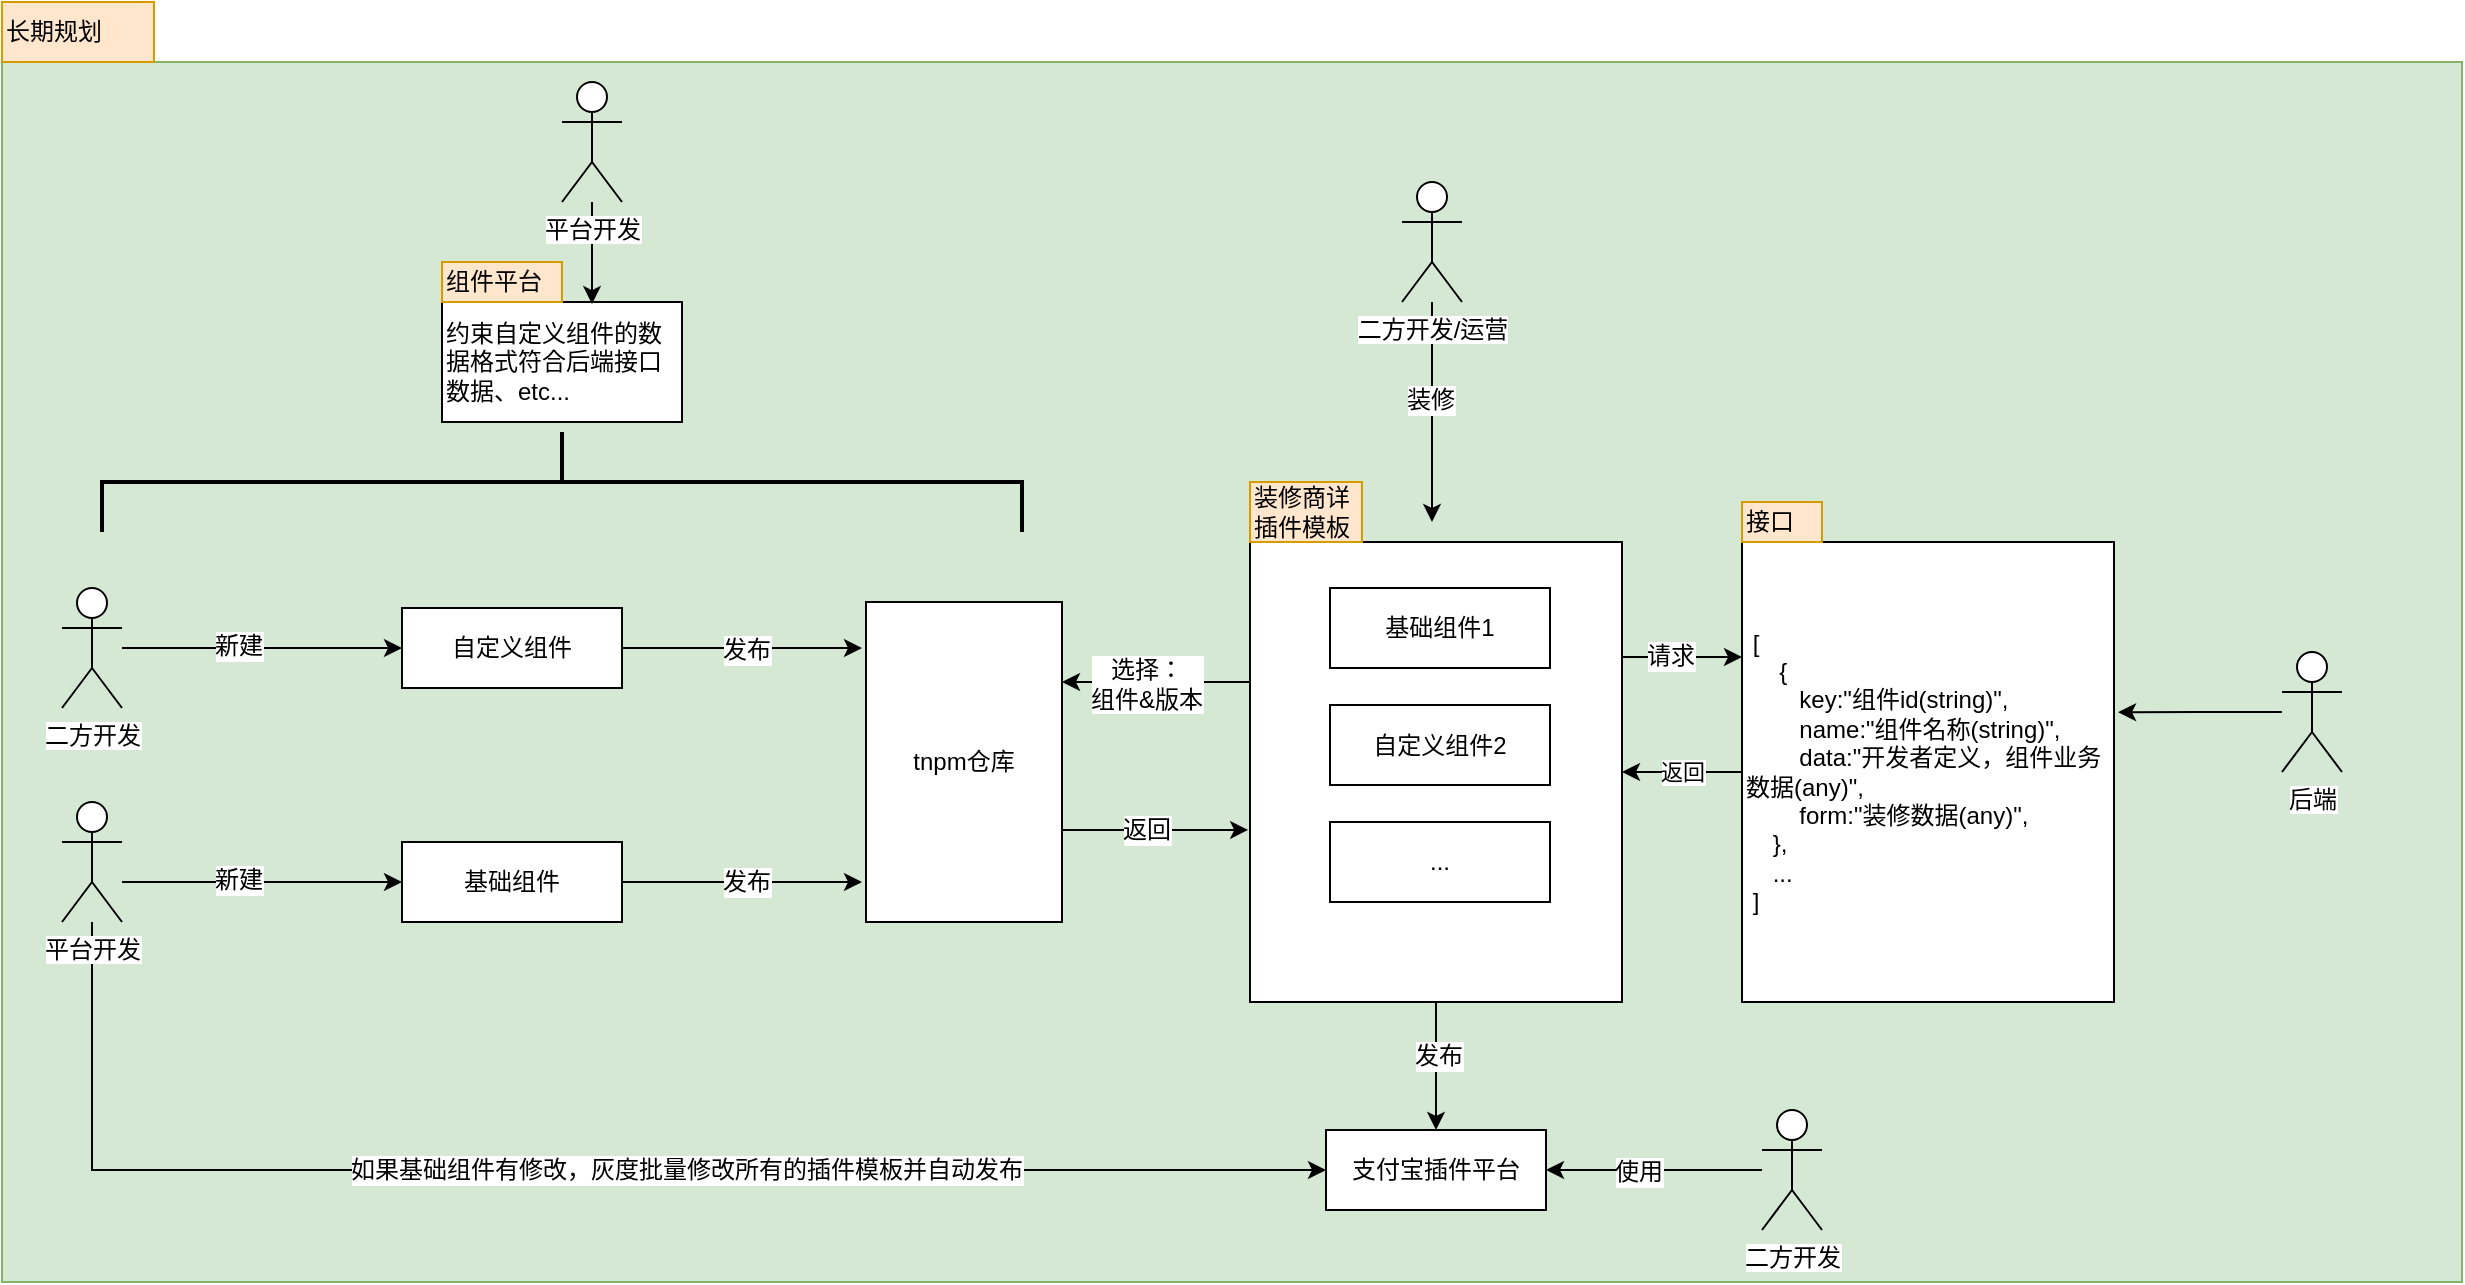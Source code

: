 <mxfile version="10.6.7" type="github"><diagram id="_G-PgpQkKN9DG62ObRw7" name="第 1 页"><mxGraphModel dx="1398" dy="616" grid="1" gridSize="10" guides="1" tooltips="1" connect="1" arrows="1" fold="1" page="1" pageScale="1" pageWidth="827" pageHeight="1169" math="0" shadow="0"><root><mxCell id="0"/><mxCell id="1" parent="0"/><mxCell id="BGJ_qm1NkujzSqEHiflX-67" value="" style="rounded=0;whiteSpace=wrap;html=1;align=left;fillColor=#d5e8d4;strokeColor=#82b366;" vertex="1" parent="1"><mxGeometry x="40" y="130" width="1230" height="610" as="geometry"/></mxCell><mxCell id="BGJ_qm1NkujzSqEHiflX-38" style="edgeStyle=orthogonalEdgeStyle;rounded=0;orthogonalLoop=1;jettySize=auto;html=1;" edge="1" parent="1" source="BGJ_qm1NkujzSqEHiflX-2"><mxGeometry relative="1" as="geometry"><mxPoint x="470" y="423" as="targetPoint"/></mxGeometry></mxCell><mxCell id="BGJ_qm1NkujzSqEHiflX-41" value="发布" style="text;html=1;resizable=0;points=[];align=center;verticalAlign=middle;labelBackgroundColor=#ffffff;" vertex="1" connectable="0" parent="BGJ_qm1NkujzSqEHiflX-38"><mxGeometry x="0.033" relative="1" as="geometry"><mxPoint as="offset"/></mxGeometry></mxCell><mxCell id="BGJ_qm1NkujzSqEHiflX-2" value="自定义组件" style="rounded=0;whiteSpace=wrap;html=1;" vertex="1" parent="1"><mxGeometry x="240" y="403" width="110" height="40" as="geometry"/></mxCell><mxCell id="BGJ_qm1NkujzSqEHiflX-21" style="edgeStyle=orthogonalEdgeStyle;rounded=0;orthogonalLoop=1;jettySize=auto;html=1;" edge="1" parent="1" source="BGJ_qm1NkujzSqEHiflX-20"><mxGeometry relative="1" as="geometry"><mxPoint x="240" y="423" as="targetPoint"/></mxGeometry></mxCell><mxCell id="BGJ_qm1NkujzSqEHiflX-22" value="新建" style="text;html=1;resizable=0;points=[];align=center;verticalAlign=middle;labelBackgroundColor=#ffffff;" vertex="1" connectable="0" parent="BGJ_qm1NkujzSqEHiflX-21"><mxGeometry x="-0.178" y="1" relative="1" as="geometry"><mxPoint as="offset"/></mxGeometry></mxCell><mxCell id="BGJ_qm1NkujzSqEHiflX-20" value="二方开发" style="shape=umlActor;verticalLabelPosition=bottom;labelBackgroundColor=#ffffff;verticalAlign=top;html=1;outlineConnect=0;" vertex="1" parent="1"><mxGeometry x="70" y="393" width="30" height="60" as="geometry"/></mxCell><mxCell id="BGJ_qm1NkujzSqEHiflX-65" style="edgeStyle=orthogonalEdgeStyle;rounded=0;orthogonalLoop=1;jettySize=auto;html=1;" edge="1" parent="1" source="BGJ_qm1NkujzSqEHiflX-42"><mxGeometry relative="1" as="geometry"><mxPoint x="755" y="360" as="targetPoint"/></mxGeometry></mxCell><mxCell id="BGJ_qm1NkujzSqEHiflX-66" value="装修" style="text;html=1;resizable=0;points=[];align=center;verticalAlign=middle;labelBackgroundColor=#ffffff;" vertex="1" connectable="0" parent="BGJ_qm1NkujzSqEHiflX-65"><mxGeometry x="-0.109" y="-1" relative="1" as="geometry"><mxPoint as="offset"/></mxGeometry></mxCell><mxCell id="BGJ_qm1NkujzSqEHiflX-42" value="二方开发/运营" style="shape=umlActor;verticalLabelPosition=bottom;labelBackgroundColor=#ffffff;verticalAlign=top;html=1;outlineConnect=0;" vertex="1" parent="1"><mxGeometry x="740" y="190" width="30" height="60" as="geometry"/></mxCell><mxCell id="BGJ_qm1NkujzSqEHiflX-50" style="edgeStyle=orthogonalEdgeStyle;rounded=0;orthogonalLoop=1;jettySize=auto;html=1;exitX=0.5;exitY=1;exitDx=0;exitDy=0;entryX=0.5;entryY=0;entryDx=0;entryDy=0;" edge="1" parent="1" source="BGJ_qm1NkujzSqEHiflX-44" target="BGJ_qm1NkujzSqEHiflX-49"><mxGeometry relative="1" as="geometry"/></mxCell><mxCell id="BGJ_qm1NkujzSqEHiflX-51" value="发布" style="text;html=1;resizable=0;points=[];align=center;verticalAlign=middle;labelBackgroundColor=#ffffff;" vertex="1" connectable="0" parent="BGJ_qm1NkujzSqEHiflX-50"><mxGeometry x="-0.149" y="1" relative="1" as="geometry"><mxPoint as="offset"/></mxGeometry></mxCell><mxCell id="BGJ_qm1NkujzSqEHiflX-71" style="edgeStyle=orthogonalEdgeStyle;rounded=0;orthogonalLoop=1;jettySize=auto;html=1;exitX=1;exitY=0.25;exitDx=0;exitDy=0;entryX=0;entryY=0.25;entryDx=0;entryDy=0;" edge="1" parent="1" source="BGJ_qm1NkujzSqEHiflX-44" target="BGJ_qm1NkujzSqEHiflX-69"><mxGeometry relative="1" as="geometry"/></mxCell><mxCell id="BGJ_qm1NkujzSqEHiflX-72" value="请求" style="text;html=1;resizable=0;points=[];align=center;verticalAlign=middle;labelBackgroundColor=#ffffff;" vertex="1" connectable="0" parent="BGJ_qm1NkujzSqEHiflX-71"><mxGeometry x="-0.2" y="1" relative="1" as="geometry"><mxPoint as="offset"/></mxGeometry></mxCell><mxCell id="BGJ_qm1NkujzSqEHiflX-114" style="edgeStyle=orthogonalEdgeStyle;rounded=0;orthogonalLoop=1;jettySize=auto;html=1;entryX=1;entryY=0.25;entryDx=0;entryDy=0;" edge="1" parent="1" source="BGJ_qm1NkujzSqEHiflX-44" target="BGJ_qm1NkujzSqEHiflX-106"><mxGeometry relative="1" as="geometry"><Array as="points"><mxPoint x="620" y="440"/><mxPoint x="620" y="440"/></Array></mxGeometry></mxCell><mxCell id="BGJ_qm1NkujzSqEHiflX-116" value="选择：&lt;br&gt;组件&amp;amp;版本" style="text;html=1;resizable=0;points=[];align=center;verticalAlign=middle;labelBackgroundColor=#ffffff;" vertex="1" connectable="0" parent="BGJ_qm1NkujzSqEHiflX-114"><mxGeometry x="0.106" y="1" relative="1" as="geometry"><mxPoint as="offset"/></mxGeometry></mxCell><mxCell id="BGJ_qm1NkujzSqEHiflX-44" value="" style="rounded=0;whiteSpace=wrap;html=1;" vertex="1" parent="1"><mxGeometry x="664" y="370" width="186" height="230" as="geometry"/></mxCell><mxCell id="BGJ_qm1NkujzSqEHiflX-49" value="支付宝插件平台" style="rounded=0;whiteSpace=wrap;html=1;" vertex="1" parent="1"><mxGeometry x="702" y="664" width="110" height="40" as="geometry"/></mxCell><mxCell id="BGJ_qm1NkujzSqEHiflX-54" value="&lt;span&gt;装修商详&lt;br&gt;插件模板&lt;/span&gt;" style="rounded=0;whiteSpace=wrap;html=1;align=left;fillColor=#ffe6cc;strokeColor=#d79b00;" vertex="1" parent="1"><mxGeometry x="664" y="340" width="56" height="30" as="geometry"/></mxCell><mxCell id="BGJ_qm1NkujzSqEHiflX-55" value="基础组件1" style="rounded=0;whiteSpace=wrap;html=1;" vertex="1" parent="1"><mxGeometry x="704" y="393" width="110" height="40" as="geometry"/></mxCell><mxCell id="BGJ_qm1NkujzSqEHiflX-56" value="自定义组件2" style="rounded=0;whiteSpace=wrap;html=1;" vertex="1" parent="1"><mxGeometry x="704" y="451.5" width="110" height="40" as="geometry"/></mxCell><mxCell id="BGJ_qm1NkujzSqEHiflX-57" value="..." style="rounded=0;whiteSpace=wrap;html=1;" vertex="1" parent="1"><mxGeometry x="704" y="510" width="110" height="40" as="geometry"/></mxCell><mxCell id="BGJ_qm1NkujzSqEHiflX-68" value="长期规划" style="rounded=0;whiteSpace=wrap;html=1;align=left;fillColor=#ffe6cc;strokeColor=#d79b00;" vertex="1" parent="1"><mxGeometry x="40" y="100" width="76" height="30" as="geometry"/></mxCell><mxCell id="BGJ_qm1NkujzSqEHiflX-74" value="返回" style="edgeStyle=orthogonalEdgeStyle;rounded=0;orthogonalLoop=1;jettySize=auto;html=1;entryX=1;entryY=0.5;entryDx=0;entryDy=0;" edge="1" parent="1" source="BGJ_qm1NkujzSqEHiflX-69" target="BGJ_qm1NkujzSqEHiflX-44"><mxGeometry relative="1" as="geometry"/></mxCell><mxCell id="BGJ_qm1NkujzSqEHiflX-69" value="&lt;span&gt;&amp;nbsp;[&lt;/span&gt;&lt;br&gt;&lt;span&gt;&amp;nbsp; &amp;nbsp; &amp;nbsp;{&lt;br&gt;&lt;/span&gt;&amp;nbsp; &amp;nbsp; &amp;nbsp; &amp;nbsp; key:&quot;组件id(string)&quot;,&lt;br&gt;&lt;span&gt;&amp;nbsp; &amp;nbsp; &amp;nbsp; &amp;nbsp; name:&quot;组件名称(string)&quot;,&lt;/span&gt;&lt;br&gt;&lt;span&gt;&amp;nbsp; &amp;nbsp; &amp;nbsp; &amp;nbsp; data:&quot;开发者定义，组件业务数据(any)&quot;,&lt;br&gt;&lt;/span&gt;&amp;nbsp; &amp;nbsp; &amp;nbsp; &amp;nbsp; form:&quot;装修数据(any)&quot;,&lt;br&gt;&lt;span&gt;&amp;nbsp; &amp;nbsp; },&lt;/span&gt;&lt;br&gt;&lt;span&gt;&amp;nbsp; &amp;nbsp; ...&lt;/span&gt;&lt;br&gt;&lt;span&gt;&amp;nbsp;]&lt;/span&gt;" style="rounded=0;whiteSpace=wrap;html=1;align=left;" vertex="1" parent="1"><mxGeometry x="910" y="370" width="186" height="230" as="geometry"/></mxCell><mxCell id="BGJ_qm1NkujzSqEHiflX-70" value="接口" style="rounded=0;whiteSpace=wrap;html=1;align=left;fillColor=#ffe6cc;strokeColor=#d79b00;" vertex="1" parent="1"><mxGeometry x="910" y="350" width="40" height="20" as="geometry"/></mxCell><mxCell id="BGJ_qm1NkujzSqEHiflX-77" style="edgeStyle=orthogonalEdgeStyle;rounded=0;orthogonalLoop=1;jettySize=auto;html=1;entryX=1.011;entryY=0.37;entryDx=0;entryDy=0;entryPerimeter=0;" edge="1" parent="1" source="BGJ_qm1NkujzSqEHiflX-76" target="BGJ_qm1NkujzSqEHiflX-69"><mxGeometry relative="1" as="geometry"/></mxCell><mxCell id="BGJ_qm1NkujzSqEHiflX-76" value="后端" style="shape=umlActor;verticalLabelPosition=bottom;labelBackgroundColor=#ffffff;verticalAlign=top;html=1;outlineConnect=0;" vertex="1" parent="1"><mxGeometry x="1180" y="425" width="30" height="60" as="geometry"/></mxCell><mxCell id="BGJ_qm1NkujzSqEHiflX-78" value="" style="strokeWidth=2;html=1;shape=mxgraph.flowchart.annotation_2;align=left;pointerEvents=1;rotation=90;" vertex="1" parent="1"><mxGeometry x="295" y="110" width="50" height="460" as="geometry"/></mxCell><mxCell id="BGJ_qm1NkujzSqEHiflX-79" value="约束自定义组件的数据格式符合后端接口数据、etc..." style="rounded=0;whiteSpace=wrap;html=1;align=left;" vertex="1" parent="1"><mxGeometry x="260" y="250" width="120" height="60" as="geometry"/></mxCell><mxCell id="BGJ_qm1NkujzSqEHiflX-80" value="组件平台" style="rounded=0;whiteSpace=wrap;html=1;align=left;fillColor=#ffe6cc;strokeColor=#d79b00;" vertex="1" parent="1"><mxGeometry x="260" y="230" width="60" height="20" as="geometry"/></mxCell><mxCell id="BGJ_qm1NkujzSqEHiflX-82" style="edgeStyle=orthogonalEdgeStyle;rounded=0;orthogonalLoop=1;jettySize=auto;html=1;" edge="1" parent="1" source="BGJ_qm1NkujzSqEHiflX-81" target="BGJ_qm1NkujzSqEHiflX-49"><mxGeometry relative="1" as="geometry"/></mxCell><mxCell id="BGJ_qm1NkujzSqEHiflX-83" value="使用" style="text;html=1;resizable=0;points=[];align=center;verticalAlign=middle;labelBackgroundColor=#ffffff;" vertex="1" connectable="0" parent="BGJ_qm1NkujzSqEHiflX-82"><mxGeometry x="0.159" y="1" relative="1" as="geometry"><mxPoint as="offset"/></mxGeometry></mxCell><mxCell id="BGJ_qm1NkujzSqEHiflX-81" value="二方开发" style="shape=umlActor;verticalLabelPosition=bottom;labelBackgroundColor=#ffffff;verticalAlign=top;html=1;outlineConnect=0;" vertex="1" parent="1"><mxGeometry x="920" y="654" width="30" height="60" as="geometry"/></mxCell><mxCell id="BGJ_qm1NkujzSqEHiflX-86" style="edgeStyle=orthogonalEdgeStyle;rounded=0;orthogonalLoop=1;jettySize=auto;html=1;entryX=0.625;entryY=0.017;entryDx=0;entryDy=0;entryPerimeter=0;" edge="1" parent="1" source="BGJ_qm1NkujzSqEHiflX-85" target="BGJ_qm1NkujzSqEHiflX-79"><mxGeometry relative="1" as="geometry"/></mxCell><mxCell id="BGJ_qm1NkujzSqEHiflX-85" value="平台开发" style="shape=umlActor;verticalLabelPosition=bottom;labelBackgroundColor=#ffffff;verticalAlign=top;html=1;outlineConnect=0;" vertex="1" parent="1"><mxGeometry x="320" y="140" width="30" height="60" as="geometry"/></mxCell><mxCell id="BGJ_qm1NkujzSqEHiflX-112" style="edgeStyle=orthogonalEdgeStyle;rounded=0;orthogonalLoop=1;jettySize=auto;html=1;entryX=0;entryY=0.5;entryDx=0;entryDy=0;" edge="1" parent="1" source="BGJ_qm1NkujzSqEHiflX-89" target="BGJ_qm1NkujzSqEHiflX-49"><mxGeometry relative="1" as="geometry"><Array as="points"><mxPoint x="85" y="684"/></Array></mxGeometry></mxCell><mxCell id="BGJ_qm1NkujzSqEHiflX-113" value="如果基础组件有修改，灰度批量修改所有的插件模板并自动发布" style="text;html=1;resizable=0;points=[];align=center;verticalAlign=middle;labelBackgroundColor=#ffffff;" vertex="1" connectable="0" parent="BGJ_qm1NkujzSqEHiflX-112"><mxGeometry x="0.136" relative="1" as="geometry"><mxPoint as="offset"/></mxGeometry></mxCell><mxCell id="BGJ_qm1NkujzSqEHiflX-89" value="平台开发" style="shape=umlActor;verticalLabelPosition=bottom;labelBackgroundColor=#ffffff;verticalAlign=top;html=1;outlineConnect=0;" vertex="1" parent="1"><mxGeometry x="70" y="500" width="30" height="60" as="geometry"/></mxCell><mxCell id="BGJ_qm1NkujzSqEHiflX-91" value="基础组件" style="rounded=0;whiteSpace=wrap;html=1;" vertex="1" parent="1"><mxGeometry x="240" y="520" width="110" height="40" as="geometry"/></mxCell><mxCell id="BGJ_qm1NkujzSqEHiflX-92" style="edgeStyle=orthogonalEdgeStyle;rounded=0;orthogonalLoop=1;jettySize=auto;html=1;" edge="1" parent="1"><mxGeometry relative="1" as="geometry"><mxPoint x="240" y="540" as="targetPoint"/><mxPoint x="100" y="540" as="sourcePoint"/></mxGeometry></mxCell><mxCell id="BGJ_qm1NkujzSqEHiflX-93" value="新建" style="text;html=1;resizable=0;points=[];align=center;verticalAlign=middle;labelBackgroundColor=#ffffff;" vertex="1" connectable="0" parent="BGJ_qm1NkujzSqEHiflX-92"><mxGeometry x="-0.178" y="1" relative="1" as="geometry"><mxPoint as="offset"/></mxGeometry></mxCell><mxCell id="BGJ_qm1NkujzSqEHiflX-94" style="edgeStyle=orthogonalEdgeStyle;rounded=0;orthogonalLoop=1;jettySize=auto;html=1;" edge="1" parent="1"><mxGeometry relative="1" as="geometry"><mxPoint x="470" y="540" as="targetPoint"/><mxPoint x="350" y="540" as="sourcePoint"/></mxGeometry></mxCell><mxCell id="BGJ_qm1NkujzSqEHiflX-95" value="发布" style="text;html=1;resizable=0;points=[];align=center;verticalAlign=middle;labelBackgroundColor=#ffffff;" vertex="1" connectable="0" parent="BGJ_qm1NkujzSqEHiflX-94"><mxGeometry x="0.033" relative="1" as="geometry"><mxPoint as="offset"/></mxGeometry></mxCell><mxCell id="BGJ_qm1NkujzSqEHiflX-115" style="edgeStyle=orthogonalEdgeStyle;rounded=0;orthogonalLoop=1;jettySize=auto;html=1;entryX=-0.005;entryY=0.626;entryDx=0;entryDy=0;entryPerimeter=0;" edge="1" parent="1" source="BGJ_qm1NkujzSqEHiflX-106" target="BGJ_qm1NkujzSqEHiflX-44"><mxGeometry relative="1" as="geometry"><Array as="points"><mxPoint x="600" y="514"/><mxPoint x="600" y="514"/></Array></mxGeometry></mxCell><mxCell id="BGJ_qm1NkujzSqEHiflX-117" value="返回" style="text;html=1;resizable=0;points=[];align=center;verticalAlign=middle;labelBackgroundColor=#ffffff;" vertex="1" connectable="0" parent="BGJ_qm1NkujzSqEHiflX-115"><mxGeometry x="-0.097" relative="1" as="geometry"><mxPoint as="offset"/></mxGeometry></mxCell><mxCell id="BGJ_qm1NkujzSqEHiflX-106" value="tnpm仓库" style="rounded=0;whiteSpace=wrap;html=1;" vertex="1" parent="1"><mxGeometry x="472" y="400" width="98" height="160" as="geometry"/></mxCell></root></mxGraphModel></diagram></mxfile>